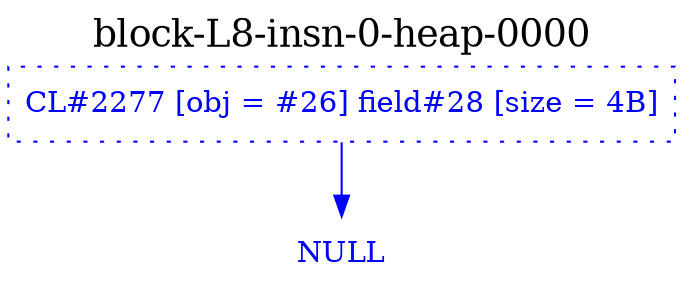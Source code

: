 digraph "block-L8-insn-0-heap-0000" {
	label=<<FONT POINT-SIZE="18">block-L8-insn-0-heap-0000</FONT>>;
	clusterrank=local;
	labelloc=t;
	"26" [shape=box, color=blue, fontcolor=blue, style=dotted, label="CL#2277 [obj = #26] field#28 [size = 4B]"];
	"lonely1" [shape=plaintext, fontcolor=blue, label="NULL"];
	"26" -> "lonely1" [color=blue, fontcolor=blue];
}
